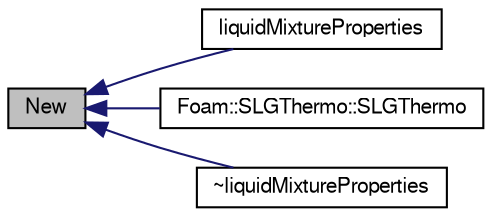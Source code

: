 digraph "New"
{
  bgcolor="transparent";
  edge [fontname="FreeSans",fontsize="10",labelfontname="FreeSans",labelfontsize="10"];
  node [fontname="FreeSans",fontsize="10",shape=record];
  rankdir="LR";
  Node619 [label="New",height=0.2,width=0.4,color="black", fillcolor="grey75", style="filled", fontcolor="black"];
  Node619 -> Node620 [dir="back",color="midnightblue",fontsize="10",style="solid",fontname="FreeSans"];
  Node620 [label="liquidMixtureProperties",height=0.2,width=0.4,color="black",URL="$a29842.html#a99db25ecb27db115253f86f045ba6d2c",tooltip="Construct copy. "];
  Node619 -> Node621 [dir="back",color="midnightblue",fontsize="10",style="solid",fontname="FreeSans"];
  Node621 [label="Foam::SLGThermo::SLGThermo",height=0.2,width=0.4,color="black",URL="$a30182.html#a1449f7662f4fbc282b86ed43f89701bf",tooltip="Construct from mesh. "];
  Node619 -> Node622 [dir="back",color="midnightblue",fontsize="10",style="solid",fontname="FreeSans"];
  Node622 [label="~liquidMixtureProperties",height=0.2,width=0.4,color="black",URL="$a29842.html#ace38eac3d5ec004e64def8a249dfb509",tooltip="Destructor. "];
}
